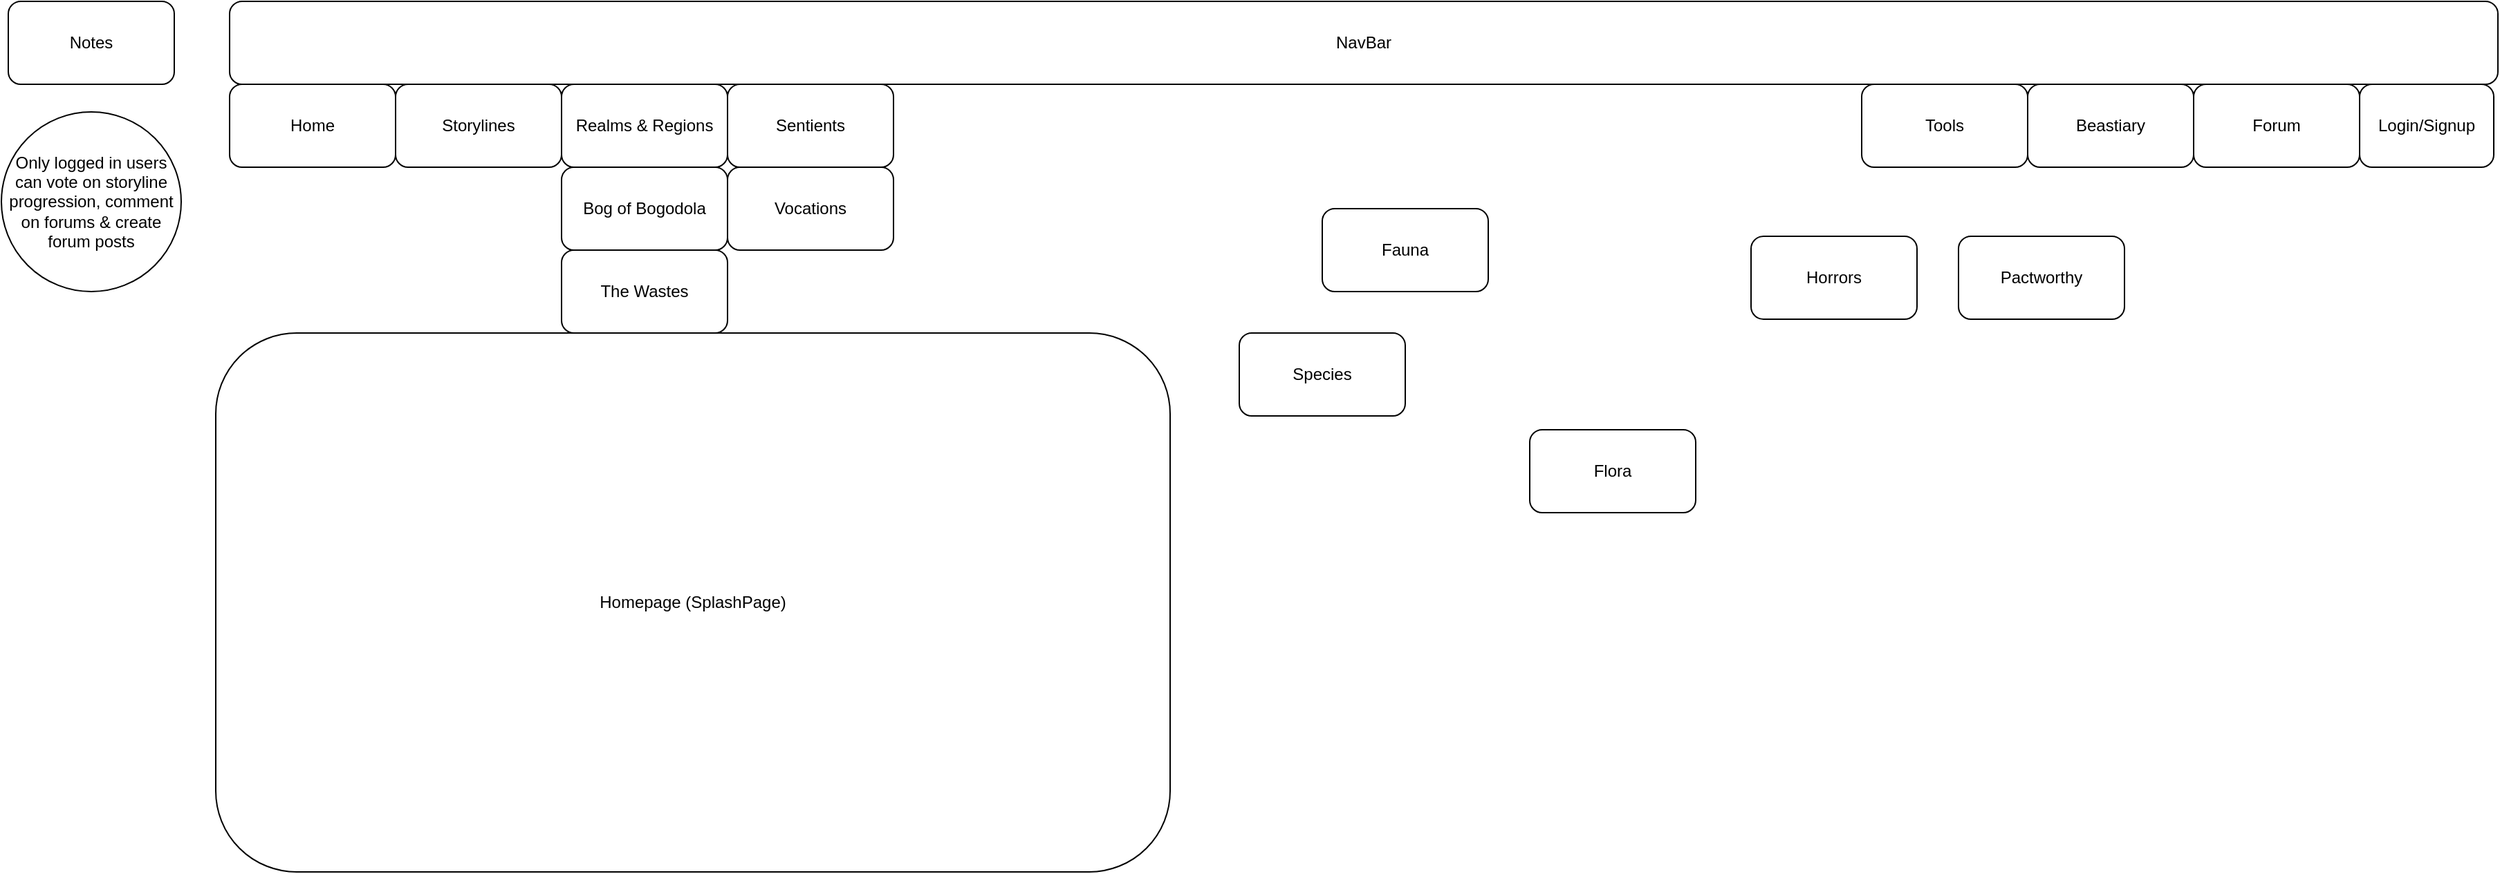<mxfile version="13.1.3">
    <diagram id="6hGFLwfOUW9BJ-s0fimq" name="Page-1">
        <mxGraphModel dx="2528" dy="698" grid="1" gridSize="10" guides="1" tooltips="1" connect="1" arrows="1" fold="1" page="1" pageScale="1" pageWidth="827" pageHeight="1169" math="0" shadow="0">
            <root>
                <mxCell id="0"/>
                <mxCell id="1" parent="0"/>
                <mxCell id="2" value="NavBar" style="rounded=1;whiteSpace=wrap;html=1;" parent="1" vertex="1">
                    <mxGeometry x="10" y="40" width="1640" height="60" as="geometry"/>
                </mxCell>
                <mxCell id="3" value="Homepage (SplashPage)" style="rounded=1;whiteSpace=wrap;html=1;" parent="1" vertex="1">
                    <mxGeometry y="280" width="690" height="390" as="geometry"/>
                </mxCell>
                <mxCell id="4" value="Sentients" style="rounded=1;whiteSpace=wrap;html=1;" parent="1" vertex="1">
                    <mxGeometry x="370" y="100" width="120" height="60" as="geometry"/>
                </mxCell>
                <mxCell id="5" value="Beastiary" style="rounded=1;whiteSpace=wrap;html=1;" parent="1" vertex="1">
                    <mxGeometry x="1310" y="100" width="120" height="60" as="geometry"/>
                </mxCell>
                <mxCell id="6" value="Realms &amp;amp; Regions" style="rounded=1;whiteSpace=wrap;html=1;" parent="1" vertex="1">
                    <mxGeometry x="250" y="100" width="120" height="60" as="geometry"/>
                </mxCell>
                <mxCell id="7" value="Storylines" style="rounded=1;whiteSpace=wrap;html=1;" parent="1" vertex="1">
                    <mxGeometry x="130" y="100" width="120" height="60" as="geometry"/>
                </mxCell>
                <mxCell id="8" value="Home" style="rounded=1;whiteSpace=wrap;html=1;" parent="1" vertex="1">
                    <mxGeometry x="10" y="100" width="120" height="60" as="geometry"/>
                </mxCell>
                <mxCell id="9" value="Login/Signup" style="rounded=1;whiteSpace=wrap;html=1;" parent="1" vertex="1">
                    <mxGeometry x="1550" y="100" width="97" height="60" as="geometry"/>
                </mxCell>
                <mxCell id="10" value="Forum" style="rounded=1;whiteSpace=wrap;html=1;" parent="1" vertex="1">
                    <mxGeometry x="1430" y="100" width="120" height="60" as="geometry"/>
                </mxCell>
                <mxCell id="11" value="Only logged in users can vote on storyline progression, comment on forums &amp;amp; create forum posts" style="ellipse;whiteSpace=wrap;html=1;aspect=fixed;" vertex="1" parent="1">
                    <mxGeometry x="-155" y="120" width="130" height="130" as="geometry"/>
                </mxCell>
                <mxCell id="12" value="Notes" style="rounded=1;whiteSpace=wrap;html=1;" vertex="1" parent="1">
                    <mxGeometry x="-150" y="40" width="120" height="60" as="geometry"/>
                </mxCell>
                <mxCell id="13" value="Tools" style="rounded=1;whiteSpace=wrap;html=1;" vertex="1" parent="1">
                    <mxGeometry x="1190" y="100" width="120" height="60" as="geometry"/>
                </mxCell>
                <mxCell id="14" value="Pactworthy" style="rounded=1;whiteSpace=wrap;html=1;" vertex="1" parent="1">
                    <mxGeometry x="1260" y="210" width="120" height="60" as="geometry"/>
                </mxCell>
                <mxCell id="15" value="Vocations" style="rounded=1;whiteSpace=wrap;html=1;" vertex="1" parent="1">
                    <mxGeometry x="370" y="160" width="120" height="60" as="geometry"/>
                </mxCell>
                <mxCell id="16" value="Flora" style="rounded=1;whiteSpace=wrap;html=1;" vertex="1" parent="1">
                    <mxGeometry x="950" y="350" width="120" height="60" as="geometry"/>
                </mxCell>
                <mxCell id="17" value="Fauna" style="rounded=1;whiteSpace=wrap;html=1;" vertex="1" parent="1">
                    <mxGeometry x="800" y="190" width="120" height="60" as="geometry"/>
                </mxCell>
                <mxCell id="18" value="Horrors" style="rounded=1;whiteSpace=wrap;html=1;" vertex="1" parent="1">
                    <mxGeometry x="1110" y="210" width="120" height="60" as="geometry"/>
                </mxCell>
                <mxCell id="19" value="Bog of Bogodola" style="rounded=1;whiteSpace=wrap;html=1;" vertex="1" parent="1">
                    <mxGeometry x="250" y="160" width="120" height="60" as="geometry"/>
                </mxCell>
                <mxCell id="20" value="The Wastes" style="rounded=1;whiteSpace=wrap;html=1;" vertex="1" parent="1">
                    <mxGeometry x="250" y="220" width="120" height="60" as="geometry"/>
                </mxCell>
                <mxCell id="23" value="Species" style="rounded=1;whiteSpace=wrap;html=1;" vertex="1" parent="1">
                    <mxGeometry x="740" y="280" width="120" height="60" as="geometry"/>
                </mxCell>
            </root>
        </mxGraphModel>
    </diagram>
</mxfile>